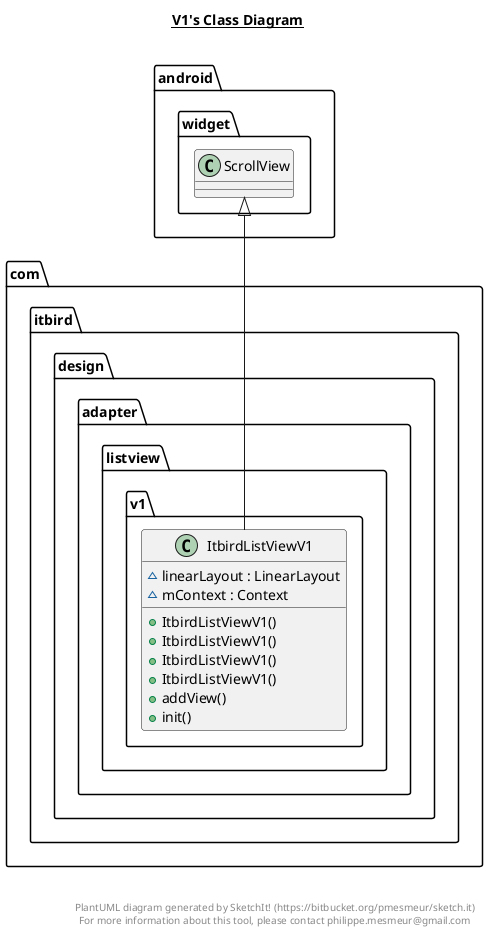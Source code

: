 @startuml

title __V1's Class Diagram__\n

  namespace com.itbird.design {
    namespace adapter {
      namespace listview.v1 {
        class com.itbird.design.adapter.listview.v1.ItbirdListViewV1 {
            ~ linearLayout : LinearLayout
            ~ mContext : Context
            + ItbirdListViewV1()
            + ItbirdListViewV1()
            + ItbirdListViewV1()
            + ItbirdListViewV1()
            + addView()
            + init()
        }
      }
    }
  }
  

  com.itbird.design.adapter.listview.v1.ItbirdListViewV1 -up-|> android.widget.ScrollView


right footer


PlantUML diagram generated by SketchIt! (https://bitbucket.org/pmesmeur/sketch.it)
For more information about this tool, please contact philippe.mesmeur@gmail.com
endfooter

@enduml
